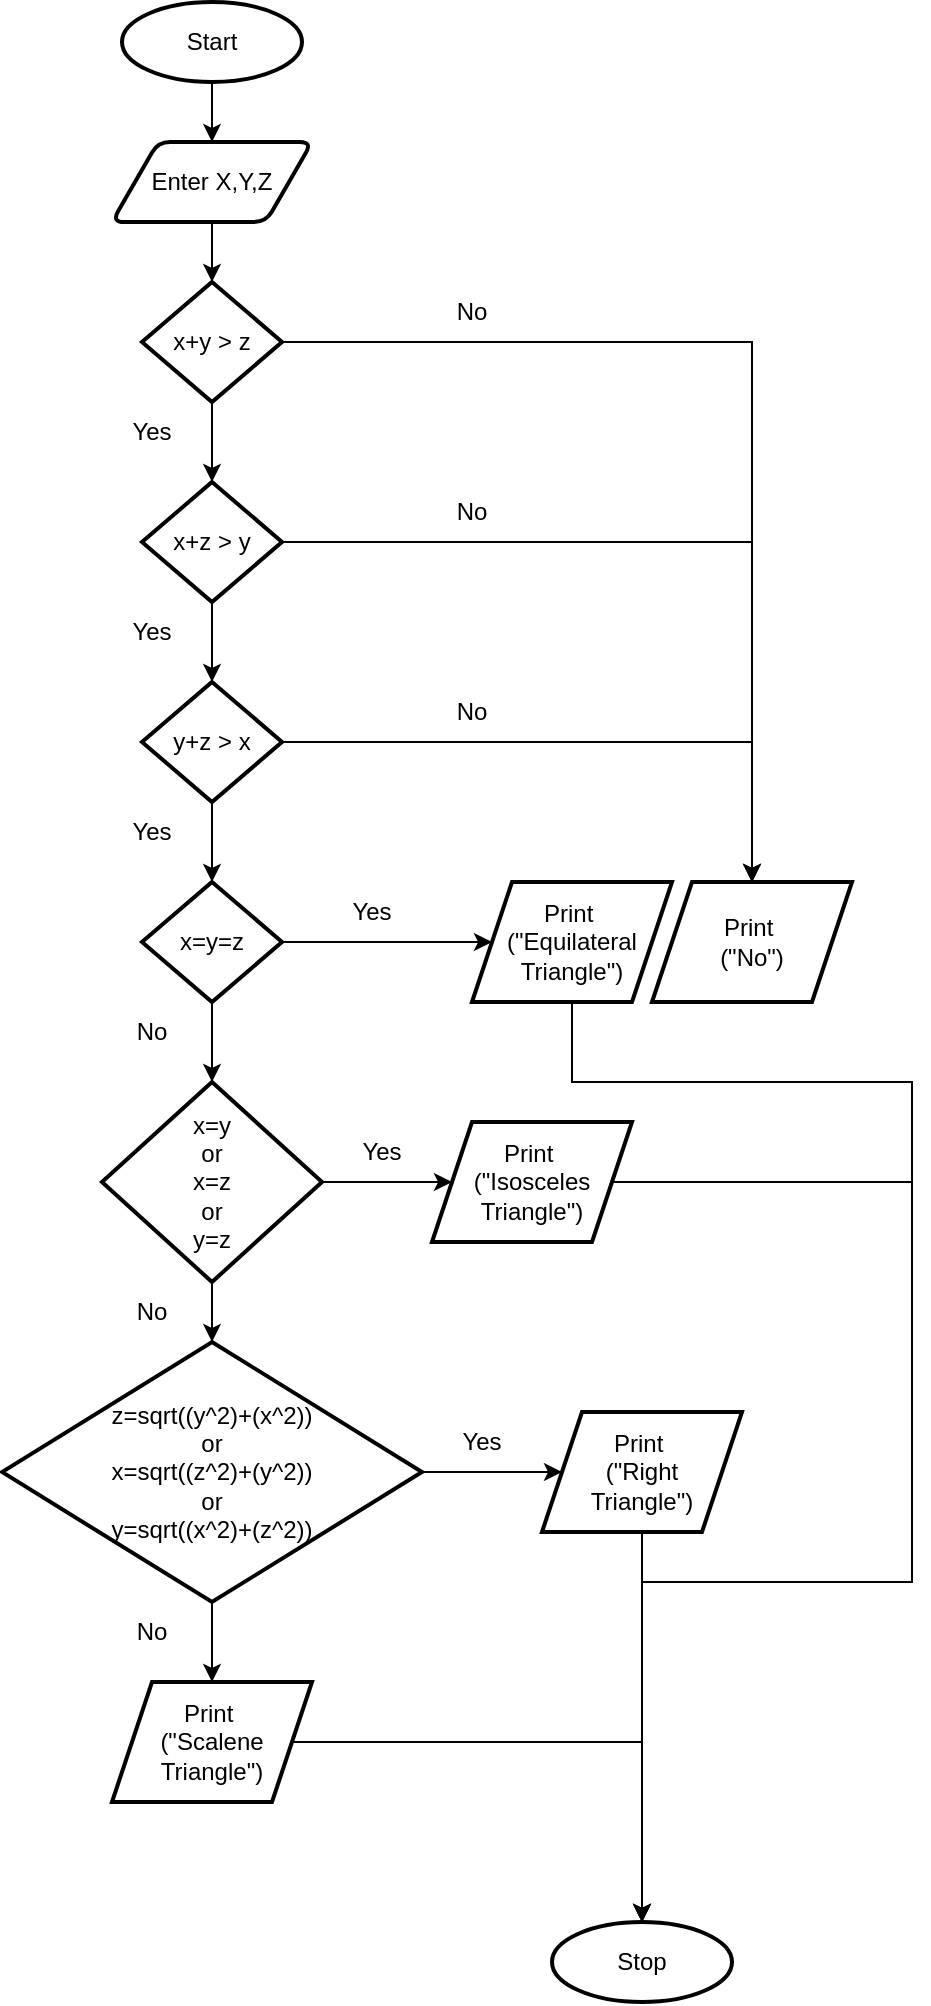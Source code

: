 <mxfile version="15.8.3" type="github">
  <diagram id="CSNgrA7iDJMe6qvJI8VF" name="Page-1">
    <mxGraphModel dx="981" dy="550" grid="1" gridSize="10" guides="1" tooltips="1" connect="1" arrows="1" fold="1" page="1" pageScale="1" pageWidth="850" pageHeight="1100" math="0" shadow="0">
      <root>
        <mxCell id="0" />
        <mxCell id="1" parent="0" />
        <mxCell id="4DgG7b48qyYV-4IeQfoB-6" style="edgeStyle=orthogonalEdgeStyle;rounded=0;orthogonalLoop=1;jettySize=auto;html=1;entryX=0.5;entryY=0;entryDx=0;entryDy=0;" edge="1" parent="1" source="4DgG7b48qyYV-4IeQfoB-7" target="4DgG7b48qyYV-4IeQfoB-9">
          <mxGeometry relative="1" as="geometry" />
        </mxCell>
        <mxCell id="4DgG7b48qyYV-4IeQfoB-7" value="Start" style="strokeWidth=2;html=1;shape=mxgraph.flowchart.start_1;whiteSpace=wrap;" vertex="1" parent="1">
          <mxGeometry x="365" y="40" width="90" height="40" as="geometry" />
        </mxCell>
        <mxCell id="4DgG7b48qyYV-4IeQfoB-8" style="edgeStyle=orthogonalEdgeStyle;rounded=0;orthogonalLoop=1;jettySize=auto;html=1;entryX=0.5;entryY=0;entryDx=0;entryDy=0;entryPerimeter=0;" edge="1" parent="1" source="4DgG7b48qyYV-4IeQfoB-9" target="4DgG7b48qyYV-4IeQfoB-12">
          <mxGeometry relative="1" as="geometry" />
        </mxCell>
        <mxCell id="4DgG7b48qyYV-4IeQfoB-9" value="Enter X,Y,Z" style="shape=parallelogram;html=1;strokeWidth=2;perimeter=parallelogramPerimeter;whiteSpace=wrap;rounded=1;arcSize=12;size=0.23;" vertex="1" parent="1">
          <mxGeometry x="360" y="110" width="100" height="40" as="geometry" />
        </mxCell>
        <mxCell id="4DgG7b48qyYV-4IeQfoB-10" value="" style="edgeStyle=orthogonalEdgeStyle;rounded=0;orthogonalLoop=1;jettySize=auto;html=1;" edge="1" parent="1" source="4DgG7b48qyYV-4IeQfoB-12" target="4DgG7b48qyYV-4IeQfoB-13">
          <mxGeometry relative="1" as="geometry" />
        </mxCell>
        <mxCell id="4DgG7b48qyYV-4IeQfoB-11" value="" style="edgeStyle=orthogonalEdgeStyle;rounded=0;orthogonalLoop=1;jettySize=auto;html=1;" edge="1" parent="1" source="4DgG7b48qyYV-4IeQfoB-12" target="4DgG7b48qyYV-4IeQfoB-17">
          <mxGeometry relative="1" as="geometry" />
        </mxCell>
        <mxCell id="4DgG7b48qyYV-4IeQfoB-12" value="x+y &amp;gt; z" style="strokeWidth=2;html=1;shape=mxgraph.flowchart.decision;whiteSpace=wrap;" vertex="1" parent="1">
          <mxGeometry x="375" y="180" width="70" height="60" as="geometry" />
        </mxCell>
        <mxCell id="4DgG7b48qyYV-4IeQfoB-13" value="Print&amp;nbsp;&lt;br&gt;(&quot;No&quot;)" style="shape=parallelogram;perimeter=parallelogramPerimeter;whiteSpace=wrap;html=1;fixedSize=1;strokeWidth=2;" vertex="1" parent="1">
          <mxGeometry x="630" y="480" width="100" height="60" as="geometry" />
        </mxCell>
        <mxCell id="4DgG7b48qyYV-4IeQfoB-14" value="No" style="text;html=1;strokeColor=none;fillColor=none;align=center;verticalAlign=middle;whiteSpace=wrap;rounded=0;" vertex="1" parent="1">
          <mxGeometry x="510" y="180" width="60" height="30" as="geometry" />
        </mxCell>
        <mxCell id="4DgG7b48qyYV-4IeQfoB-15" style="edgeStyle=orthogonalEdgeStyle;rounded=0;orthogonalLoop=1;jettySize=auto;html=1;" edge="1" parent="1" source="4DgG7b48qyYV-4IeQfoB-17" target="4DgG7b48qyYV-4IeQfoB-13">
          <mxGeometry relative="1" as="geometry" />
        </mxCell>
        <mxCell id="4DgG7b48qyYV-4IeQfoB-16" value="" style="edgeStyle=orthogonalEdgeStyle;rounded=0;orthogonalLoop=1;jettySize=auto;html=1;" edge="1" parent="1" source="4DgG7b48qyYV-4IeQfoB-17" target="4DgG7b48qyYV-4IeQfoB-21">
          <mxGeometry relative="1" as="geometry" />
        </mxCell>
        <mxCell id="4DgG7b48qyYV-4IeQfoB-17" value="x+z &amp;gt; y" style="strokeWidth=2;html=1;shape=mxgraph.flowchart.decision;whiteSpace=wrap;" vertex="1" parent="1">
          <mxGeometry x="375" y="280" width="70" height="60" as="geometry" />
        </mxCell>
        <mxCell id="4DgG7b48qyYV-4IeQfoB-18" value="No" style="text;html=1;strokeColor=none;fillColor=none;align=center;verticalAlign=middle;whiteSpace=wrap;rounded=0;" vertex="1" parent="1">
          <mxGeometry x="510" y="280" width="60" height="30" as="geometry" />
        </mxCell>
        <mxCell id="4DgG7b48qyYV-4IeQfoB-19" style="edgeStyle=orthogonalEdgeStyle;rounded=0;orthogonalLoop=1;jettySize=auto;html=1;entryX=0.5;entryY=0;entryDx=0;entryDy=0;" edge="1" parent="1" source="4DgG7b48qyYV-4IeQfoB-21" target="4DgG7b48qyYV-4IeQfoB-13">
          <mxGeometry relative="1" as="geometry" />
        </mxCell>
        <mxCell id="4DgG7b48qyYV-4IeQfoB-28" value="" style="edgeStyle=orthogonalEdgeStyle;rounded=0;orthogonalLoop=1;jettySize=auto;html=1;" edge="1" parent="1" source="4DgG7b48qyYV-4IeQfoB-21" target="4DgG7b48qyYV-4IeQfoB-27">
          <mxGeometry relative="1" as="geometry" />
        </mxCell>
        <mxCell id="4DgG7b48qyYV-4IeQfoB-21" value="y+z &amp;gt; x" style="strokeWidth=2;html=1;shape=mxgraph.flowchart.decision;whiteSpace=wrap;" vertex="1" parent="1">
          <mxGeometry x="375" y="380" width="70" height="60" as="geometry" />
        </mxCell>
        <mxCell id="4DgG7b48qyYV-4IeQfoB-22" value="No" style="text;html=1;strokeColor=none;fillColor=none;align=center;verticalAlign=middle;whiteSpace=wrap;rounded=0;" vertex="1" parent="1">
          <mxGeometry x="510" y="380" width="60" height="30" as="geometry" />
        </mxCell>
        <mxCell id="4DgG7b48qyYV-4IeQfoB-24" value="Yes" style="text;html=1;strokeColor=none;fillColor=none;align=center;verticalAlign=middle;whiteSpace=wrap;rounded=0;" vertex="1" parent="1">
          <mxGeometry x="350" y="240" width="60" height="30" as="geometry" />
        </mxCell>
        <mxCell id="4DgG7b48qyYV-4IeQfoB-25" value="Yes" style="text;html=1;strokeColor=none;fillColor=none;align=center;verticalAlign=middle;whiteSpace=wrap;rounded=0;" vertex="1" parent="1">
          <mxGeometry x="350" y="340" width="60" height="30" as="geometry" />
        </mxCell>
        <mxCell id="4DgG7b48qyYV-4IeQfoB-26" value="Yes" style="text;html=1;strokeColor=none;fillColor=none;align=center;verticalAlign=middle;whiteSpace=wrap;rounded=0;" vertex="1" parent="1">
          <mxGeometry x="350" y="440" width="60" height="30" as="geometry" />
        </mxCell>
        <mxCell id="4DgG7b48qyYV-4IeQfoB-30" style="edgeStyle=orthogonalEdgeStyle;rounded=0;orthogonalLoop=1;jettySize=auto;html=1;" edge="1" parent="1" source="4DgG7b48qyYV-4IeQfoB-27" target="4DgG7b48qyYV-4IeQfoB-31">
          <mxGeometry relative="1" as="geometry">
            <mxPoint x="520" y="550" as="targetPoint" />
          </mxGeometry>
        </mxCell>
        <mxCell id="4DgG7b48qyYV-4IeQfoB-36" style="edgeStyle=orthogonalEdgeStyle;rounded=0;orthogonalLoop=1;jettySize=auto;html=1;" edge="1" parent="1" source="4DgG7b48qyYV-4IeQfoB-27" target="4DgG7b48qyYV-4IeQfoB-29">
          <mxGeometry relative="1" as="geometry" />
        </mxCell>
        <mxCell id="4DgG7b48qyYV-4IeQfoB-27" value="x=y=z" style="rhombus;whiteSpace=wrap;html=1;strokeWidth=2;" vertex="1" parent="1">
          <mxGeometry x="375" y="480" width="70" height="60" as="geometry" />
        </mxCell>
        <mxCell id="4DgG7b48qyYV-4IeQfoB-40" style="edgeStyle=orthogonalEdgeStyle;rounded=0;orthogonalLoop=1;jettySize=auto;html=1;" edge="1" parent="1" source="4DgG7b48qyYV-4IeQfoB-29" target="4DgG7b48qyYV-4IeQfoB-39">
          <mxGeometry relative="1" as="geometry" />
        </mxCell>
        <mxCell id="4DgG7b48qyYV-4IeQfoB-44" value="" style="edgeStyle=orthogonalEdgeStyle;rounded=0;orthogonalLoop=1;jettySize=auto;html=1;" edge="1" parent="1" source="4DgG7b48qyYV-4IeQfoB-29" target="4DgG7b48qyYV-4IeQfoB-43">
          <mxGeometry relative="1" as="geometry" />
        </mxCell>
        <mxCell id="4DgG7b48qyYV-4IeQfoB-29" value="x=y&lt;br&gt;or&lt;br&gt;x=z&lt;br&gt;or&lt;br&gt;y=z" style="rhombus;whiteSpace=wrap;html=1;strokeWidth=2;" vertex="1" parent="1">
          <mxGeometry x="355" y="580" width="110" height="100" as="geometry" />
        </mxCell>
        <mxCell id="4DgG7b48qyYV-4IeQfoB-56" style="edgeStyle=orthogonalEdgeStyle;rounded=0;orthogonalLoop=1;jettySize=auto;html=1;" edge="1" parent="1" source="4DgG7b48qyYV-4IeQfoB-31" target="4DgG7b48qyYV-4IeQfoB-52">
          <mxGeometry relative="1" as="geometry">
            <Array as="points">
              <mxPoint x="590" y="580" />
              <mxPoint x="760" y="580" />
              <mxPoint x="760" y="830" />
              <mxPoint x="625" y="830" />
            </Array>
          </mxGeometry>
        </mxCell>
        <mxCell id="4DgG7b48qyYV-4IeQfoB-31" value="Print&amp;nbsp;&lt;br&gt;(&quot;Equilateral Triangle&quot;)" style="shape=parallelogram;perimeter=parallelogramPerimeter;whiteSpace=wrap;html=1;fixedSize=1;strokeWidth=2;" vertex="1" parent="1">
          <mxGeometry x="540" y="480" width="100" height="60" as="geometry" />
        </mxCell>
        <mxCell id="4DgG7b48qyYV-4IeQfoB-37" value="Yes" style="text;html=1;strokeColor=none;fillColor=none;align=center;verticalAlign=middle;whiteSpace=wrap;rounded=0;" vertex="1" parent="1">
          <mxGeometry x="460" y="480" width="60" height="30" as="geometry" />
        </mxCell>
        <mxCell id="4DgG7b48qyYV-4IeQfoB-38" value="No" style="text;html=1;strokeColor=none;fillColor=none;align=center;verticalAlign=middle;whiteSpace=wrap;rounded=0;" vertex="1" parent="1">
          <mxGeometry x="350" y="540" width="60" height="30" as="geometry" />
        </mxCell>
        <mxCell id="4DgG7b48qyYV-4IeQfoB-55" style="edgeStyle=orthogonalEdgeStyle;rounded=0;orthogonalLoop=1;jettySize=auto;html=1;" edge="1" parent="1" source="4DgG7b48qyYV-4IeQfoB-39" target="4DgG7b48qyYV-4IeQfoB-52">
          <mxGeometry relative="1" as="geometry">
            <mxPoint x="770" y="1010" as="targetPoint" />
            <Array as="points">
              <mxPoint x="760" y="630" />
              <mxPoint x="760" y="830" />
              <mxPoint x="625" y="830" />
            </Array>
          </mxGeometry>
        </mxCell>
        <mxCell id="4DgG7b48qyYV-4IeQfoB-39" value="Print&amp;nbsp;&lt;br&gt;(&quot;Isosceles Triangle&quot;)" style="shape=parallelogram;perimeter=parallelogramPerimeter;whiteSpace=wrap;html=1;fixedSize=1;strokeWidth=2;" vertex="1" parent="1">
          <mxGeometry x="520" y="600" width="100" height="60" as="geometry" />
        </mxCell>
        <mxCell id="4DgG7b48qyYV-4IeQfoB-42" value="No" style="text;html=1;strokeColor=none;fillColor=none;align=center;verticalAlign=middle;whiteSpace=wrap;rounded=0;" vertex="1" parent="1">
          <mxGeometry x="350" y="680" width="60" height="30" as="geometry" />
        </mxCell>
        <mxCell id="4DgG7b48qyYV-4IeQfoB-47" style="edgeStyle=orthogonalEdgeStyle;rounded=0;orthogonalLoop=1;jettySize=auto;html=1;" edge="1" parent="1" source="4DgG7b48qyYV-4IeQfoB-43" target="4DgG7b48qyYV-4IeQfoB-46">
          <mxGeometry relative="1" as="geometry" />
        </mxCell>
        <mxCell id="4DgG7b48qyYV-4IeQfoB-49" style="edgeStyle=orthogonalEdgeStyle;rounded=0;orthogonalLoop=1;jettySize=auto;html=1;" edge="1" parent="1" source="4DgG7b48qyYV-4IeQfoB-43" target="4DgG7b48qyYV-4IeQfoB-48">
          <mxGeometry relative="1" as="geometry" />
        </mxCell>
        <mxCell id="4DgG7b48qyYV-4IeQfoB-43" value="z=sqrt((y^2)+(x^2))&lt;br&gt;or&lt;br&gt;x=sqrt((z^2)+(y^2))&lt;br&gt;or&lt;br&gt;y=sqrt((x^2)+(z^2))" style="rhombus;whiteSpace=wrap;html=1;strokeWidth=2;" vertex="1" parent="1">
          <mxGeometry x="305" y="710" width="210" height="130" as="geometry" />
        </mxCell>
        <mxCell id="4DgG7b48qyYV-4IeQfoB-45" value="Yes" style="text;html=1;strokeColor=none;fillColor=none;align=center;verticalAlign=middle;whiteSpace=wrap;rounded=0;" vertex="1" parent="1">
          <mxGeometry x="465" y="600" width="60" height="30" as="geometry" />
        </mxCell>
        <mxCell id="4DgG7b48qyYV-4IeQfoB-54" style="edgeStyle=orthogonalEdgeStyle;rounded=0;orthogonalLoop=1;jettySize=auto;html=1;" edge="1" parent="1" source="4DgG7b48qyYV-4IeQfoB-46" target="4DgG7b48qyYV-4IeQfoB-52">
          <mxGeometry relative="1" as="geometry" />
        </mxCell>
        <mxCell id="4DgG7b48qyYV-4IeQfoB-46" value="Print&amp;nbsp;&lt;br&gt;(&quot;Right &lt;br&gt;Triangle&quot;)" style="shape=parallelogram;perimeter=parallelogramPerimeter;whiteSpace=wrap;html=1;fixedSize=1;strokeWidth=2;" vertex="1" parent="1">
          <mxGeometry x="575" y="745" width="100" height="60" as="geometry" />
        </mxCell>
        <mxCell id="4DgG7b48qyYV-4IeQfoB-53" style="edgeStyle=orthogonalEdgeStyle;rounded=0;orthogonalLoop=1;jettySize=auto;html=1;" edge="1" parent="1" source="4DgG7b48qyYV-4IeQfoB-48" target="4DgG7b48qyYV-4IeQfoB-52">
          <mxGeometry relative="1" as="geometry" />
        </mxCell>
        <mxCell id="4DgG7b48qyYV-4IeQfoB-48" value="Print&amp;nbsp;&lt;br&gt;(&quot;Scalene Triangle&quot;)" style="shape=parallelogram;perimeter=parallelogramPerimeter;whiteSpace=wrap;html=1;fixedSize=1;strokeWidth=2;" vertex="1" parent="1">
          <mxGeometry x="360" y="880" width="100" height="60" as="geometry" />
        </mxCell>
        <mxCell id="4DgG7b48qyYV-4IeQfoB-50" value="No" style="text;html=1;strokeColor=none;fillColor=none;align=center;verticalAlign=middle;whiteSpace=wrap;rounded=0;" vertex="1" parent="1">
          <mxGeometry x="350" y="840" width="60" height="30" as="geometry" />
        </mxCell>
        <mxCell id="4DgG7b48qyYV-4IeQfoB-51" value="Yes" style="text;html=1;strokeColor=none;fillColor=none;align=center;verticalAlign=middle;whiteSpace=wrap;rounded=0;" vertex="1" parent="1">
          <mxGeometry x="515" y="745" width="60" height="30" as="geometry" />
        </mxCell>
        <mxCell id="4DgG7b48qyYV-4IeQfoB-52" value="Stop" style="strokeWidth=2;html=1;shape=mxgraph.flowchart.start_1;whiteSpace=wrap;" vertex="1" parent="1">
          <mxGeometry x="580" y="1000" width="90" height="40" as="geometry" />
        </mxCell>
      </root>
    </mxGraphModel>
  </diagram>
</mxfile>
